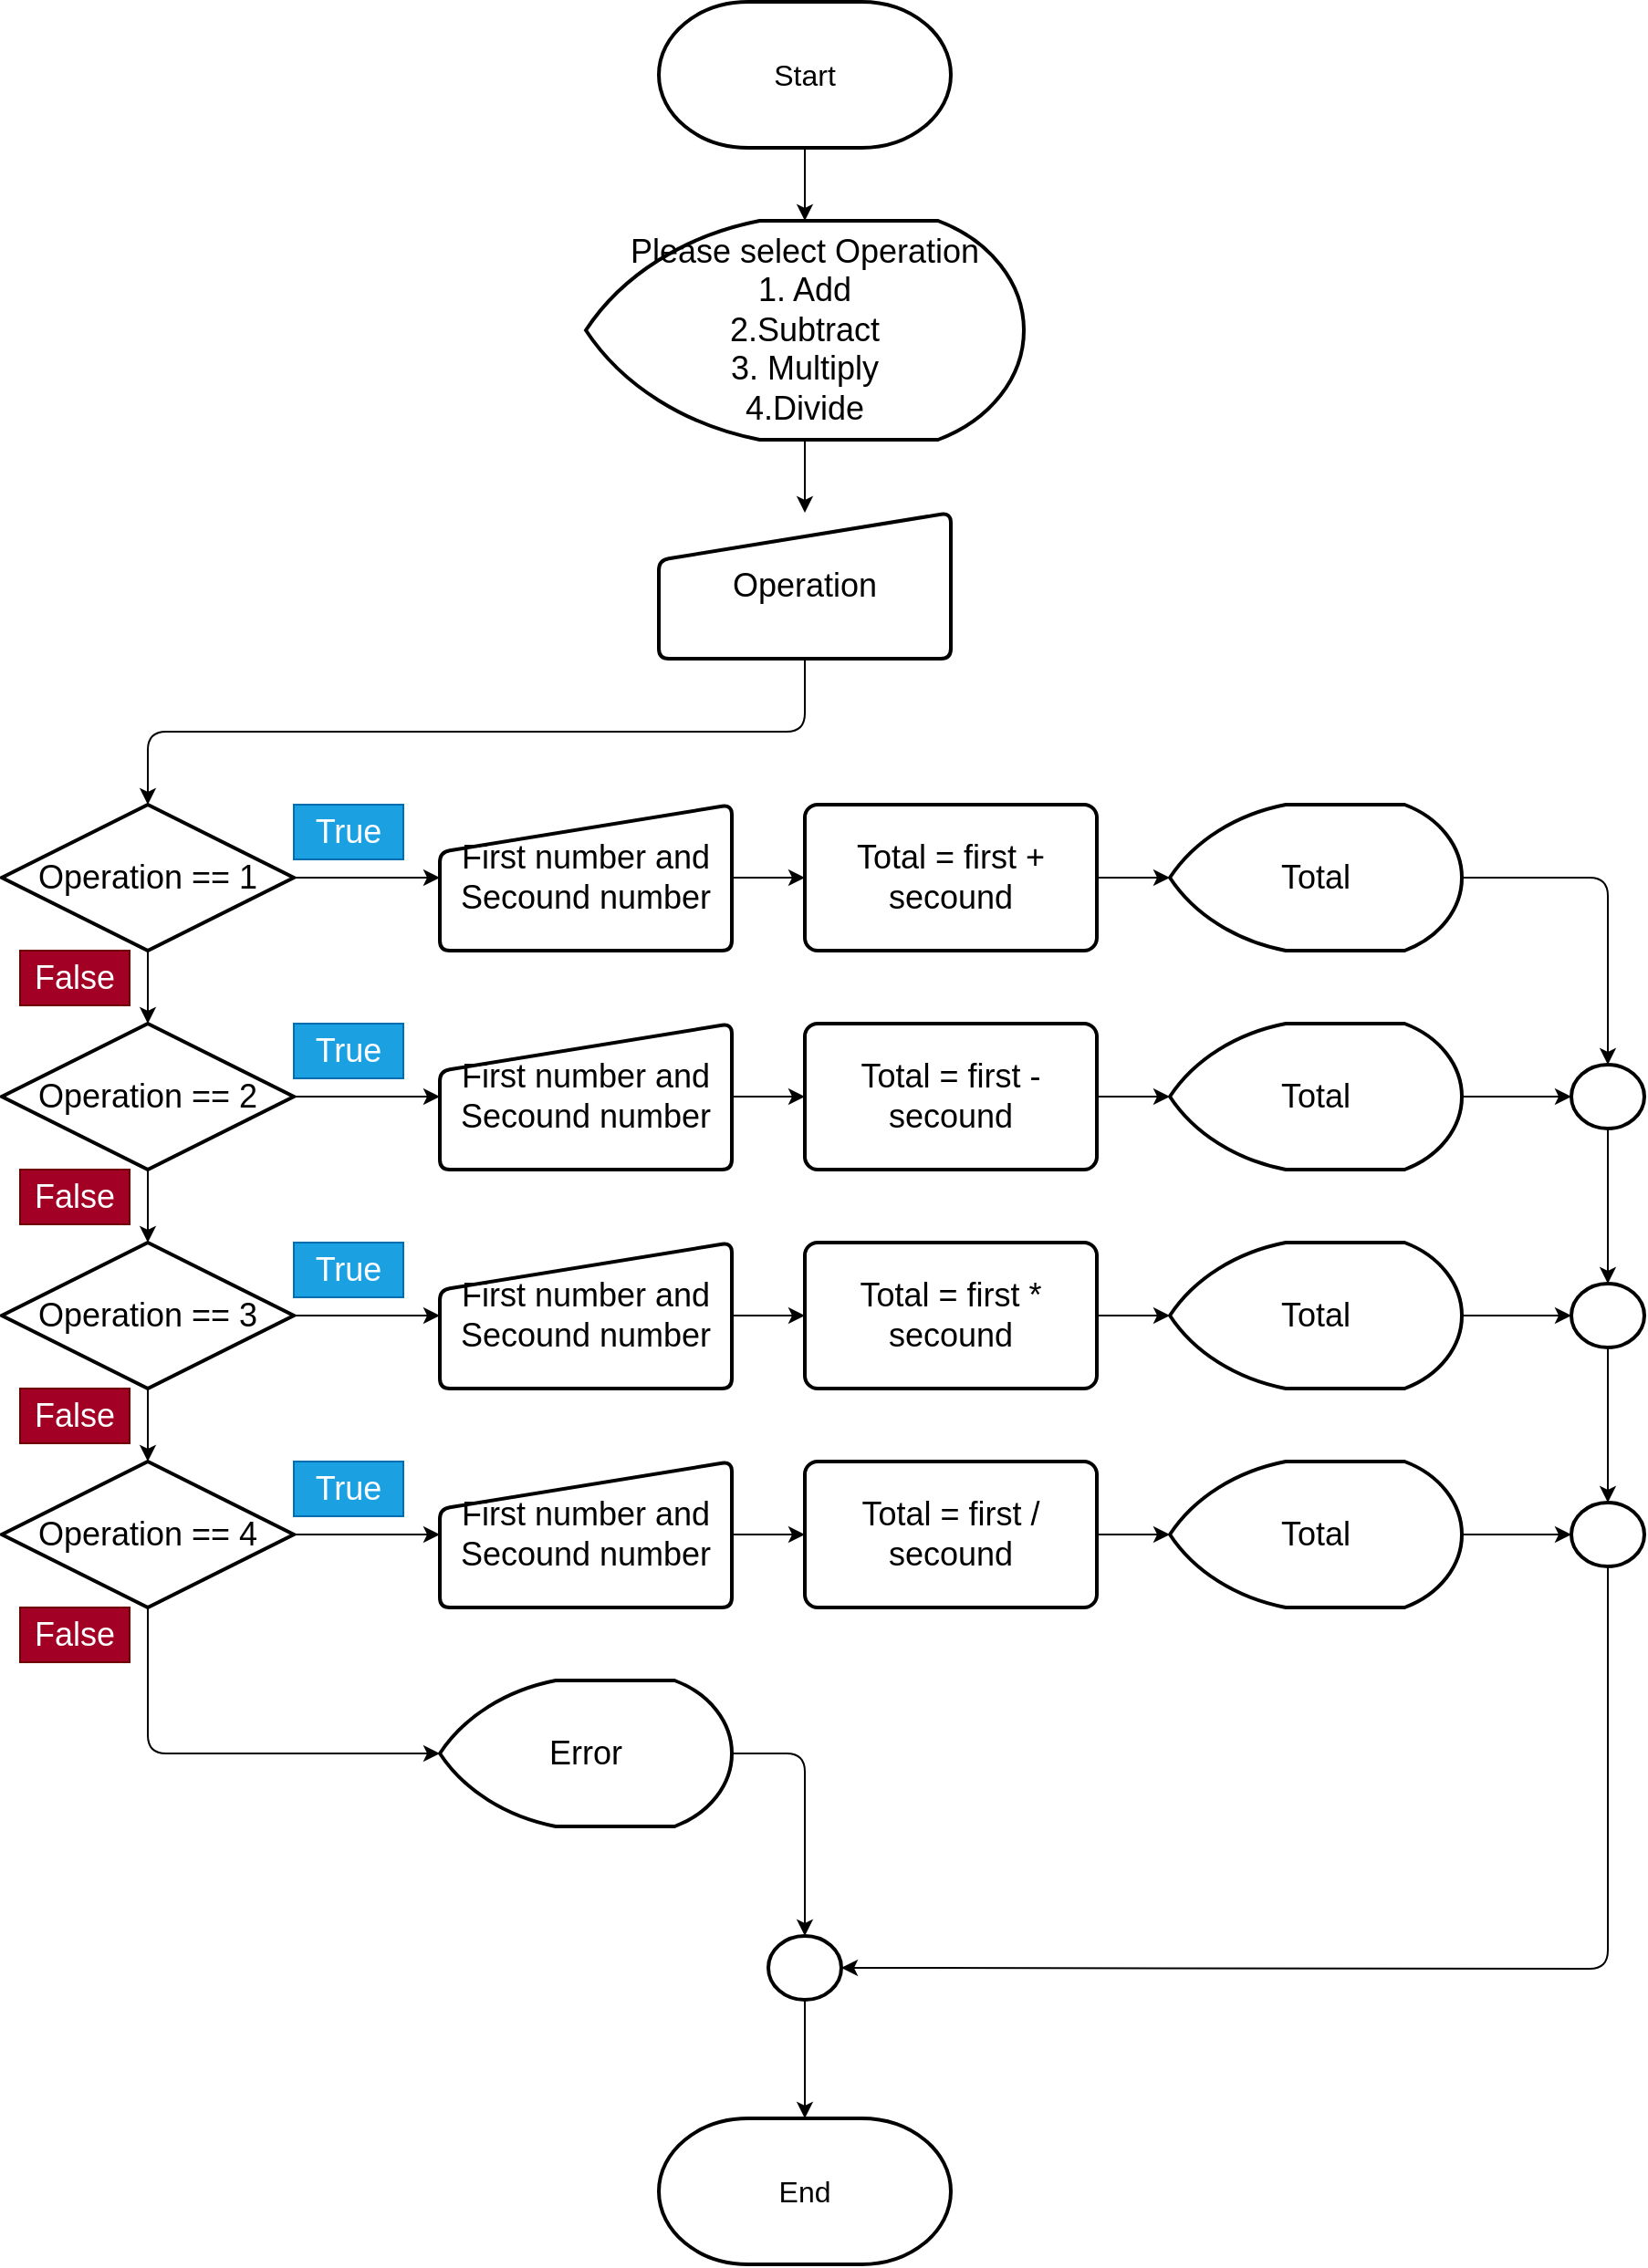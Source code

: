 <mxfile>
    <diagram id="yEuL5ZjGygRh-nhOLkNT" name="Page-1">
        <mxGraphModel dx="1666" dy="455" grid="1" gridSize="10" guides="1" tooltips="1" connect="1" arrows="1" fold="1" page="0" pageScale="1" pageWidth="850" pageHeight="1100" math="0" shadow="0">
            <root>
                <mxCell id="0"/>
                <mxCell id="1" parent="0"/>
                <mxCell id="5" value="" style="edgeStyle=none;html=1;fontSize=18;" edge="1" parent="1" source="2" target="4">
                    <mxGeometry relative="1" as="geometry"/>
                </mxCell>
                <mxCell id="2" value="&lt;font size=&quot;3&quot;&gt;Start&lt;/font&gt;" style="strokeWidth=2;html=1;shape=mxgraph.flowchart.terminator;whiteSpace=wrap;" vertex="1" parent="1">
                    <mxGeometry x="360" y="240" width="160" height="80" as="geometry"/>
                </mxCell>
                <mxCell id="3" value="&lt;font size=&quot;3&quot;&gt;End&lt;/font&gt;" style="strokeWidth=2;html=1;shape=mxgraph.flowchart.terminator;whiteSpace=wrap;" vertex="1" parent="1">
                    <mxGeometry x="360" y="1400" width="160" height="80" as="geometry"/>
                </mxCell>
                <mxCell id="7" value="" style="edgeStyle=none;html=1;fontSize=18;" edge="1" parent="1" source="4" target="6">
                    <mxGeometry relative="1" as="geometry"/>
                </mxCell>
                <mxCell id="4" value="Please select Operation&lt;br&gt;1. Add&lt;br&gt;2.Subtract&lt;br&gt;3. Multiply&lt;br&gt;4.Divide" style="strokeWidth=2;html=1;shape=mxgraph.flowchart.display;whiteSpace=wrap;fontSize=18;" vertex="1" parent="1">
                    <mxGeometry x="320" y="360" width="240" height="120" as="geometry"/>
                </mxCell>
                <mxCell id="67" style="edgeStyle=none;html=1;entryX=0.5;entryY=0;entryDx=0;entryDy=0;entryPerimeter=0;fontSize=18;" edge="1" parent="1" source="6" target="8">
                    <mxGeometry relative="1" as="geometry">
                        <Array as="points">
                            <mxPoint x="440" y="640"/>
                            <mxPoint x="80" y="640"/>
                        </Array>
                    </mxGeometry>
                </mxCell>
                <mxCell id="6" value="Operation" style="html=1;strokeWidth=2;shape=manualInput;whiteSpace=wrap;rounded=1;size=26;arcSize=11;fontSize=18;" vertex="1" parent="1">
                    <mxGeometry x="360" y="520" width="160" height="80" as="geometry"/>
                </mxCell>
                <mxCell id="16" value="" style="edgeStyle=none;html=1;fontSize=18;" edge="1" parent="1" source="8">
                    <mxGeometry relative="1" as="geometry">
                        <mxPoint x="240" y="720.0" as="targetPoint"/>
                    </mxGeometry>
                </mxCell>
                <mxCell id="20" value="" style="edgeStyle=none;html=1;fontSize=18;" edge="1" parent="1" source="8" target="19">
                    <mxGeometry relative="1" as="geometry"/>
                </mxCell>
                <mxCell id="8" value="Operation == 1" style="strokeWidth=2;html=1;shape=mxgraph.flowchart.decision;whiteSpace=wrap;fontSize=18;" vertex="1" parent="1">
                    <mxGeometry y="680" width="160" height="80" as="geometry"/>
                </mxCell>
                <mxCell id="18" value="" style="edgeStyle=none;html=1;fontSize=18;" edge="1" parent="1" source="10" target="17">
                    <mxGeometry relative="1" as="geometry"/>
                </mxCell>
                <mxCell id="10" value="Total = first + secound" style="rounded=1;whiteSpace=wrap;html=1;absoluteArcSize=1;arcSize=14;strokeWidth=2;fontSize=18;" vertex="1" parent="1">
                    <mxGeometry x="440" y="680" width="160" height="80" as="geometry"/>
                </mxCell>
                <mxCell id="38" style="edgeStyle=none;html=1;entryX=0.5;entryY=0;entryDx=0;entryDy=0;entryPerimeter=0;fontSize=18;" edge="1" parent="1" source="17" target="35">
                    <mxGeometry relative="1" as="geometry">
                        <Array as="points">
                            <mxPoint x="880" y="720"/>
                        </Array>
                    </mxGeometry>
                </mxCell>
                <mxCell id="17" value="Total" style="strokeWidth=2;html=1;shape=mxgraph.flowchart.display;whiteSpace=wrap;fontSize=18;" vertex="1" parent="1">
                    <mxGeometry x="640" y="680" width="160" height="80" as="geometry"/>
                </mxCell>
                <mxCell id="28" value="" style="edgeStyle=none;html=1;fontSize=18;" edge="1" parent="1" source="19">
                    <mxGeometry relative="1" as="geometry">
                        <mxPoint x="240" y="840.0" as="targetPoint"/>
                    </mxGeometry>
                </mxCell>
                <mxCell id="45" value="" style="edgeStyle=none;html=1;fontSize=18;" edge="1" parent="1" source="19" target="23">
                    <mxGeometry relative="1" as="geometry"/>
                </mxCell>
                <mxCell id="19" value="Operation == 2" style="strokeWidth=2;html=1;shape=mxgraph.flowchart.decision;whiteSpace=wrap;fontSize=18;" vertex="1" parent="1">
                    <mxGeometry y="800" width="160" height="80" as="geometry"/>
                </mxCell>
                <mxCell id="30" value="" style="edgeStyle=none;html=1;fontSize=18;" edge="1" parent="1" source="21" target="22">
                    <mxGeometry relative="1" as="geometry"/>
                </mxCell>
                <mxCell id="21" value="Total = first - secound" style="rounded=1;whiteSpace=wrap;html=1;absoluteArcSize=1;arcSize=14;strokeWidth=2;fontSize=18;" vertex="1" parent="1">
                    <mxGeometry x="440" y="800" width="160" height="80" as="geometry"/>
                </mxCell>
                <mxCell id="39" value="" style="edgeStyle=none;html=1;fontSize=18;" edge="1" parent="1" source="22" target="35">
                    <mxGeometry relative="1" as="geometry"/>
                </mxCell>
                <mxCell id="22" value="Total" style="strokeWidth=2;html=1;shape=mxgraph.flowchart.display;whiteSpace=wrap;fontSize=18;" vertex="1" parent="1">
                    <mxGeometry x="640" y="800" width="160" height="80" as="geometry"/>
                </mxCell>
                <mxCell id="29" value="" style="edgeStyle=none;html=1;fontSize=18;" edge="1" parent="1" source="23">
                    <mxGeometry relative="1" as="geometry">
                        <mxPoint x="240" y="960.0" as="targetPoint"/>
                    </mxGeometry>
                </mxCell>
                <mxCell id="53" value="" style="edgeStyle=none;html=1;fontSize=18;" edge="1" parent="1" source="23" target="52">
                    <mxGeometry relative="1" as="geometry"/>
                </mxCell>
                <mxCell id="23" value="Operation == 3" style="strokeWidth=2;html=1;shape=mxgraph.flowchart.decision;whiteSpace=wrap;fontSize=18;" vertex="1" parent="1">
                    <mxGeometry y="920" width="160" height="80" as="geometry"/>
                </mxCell>
                <mxCell id="31" value="" style="edgeStyle=none;html=1;fontSize=18;" edge="1" parent="1" source="24" target="26">
                    <mxGeometry relative="1" as="geometry"/>
                </mxCell>
                <mxCell id="24" value="Total = first * secound" style="rounded=1;whiteSpace=wrap;html=1;absoluteArcSize=1;arcSize=14;strokeWidth=2;fontSize=18;" vertex="1" parent="1">
                    <mxGeometry x="440" y="920" width="160" height="80" as="geometry"/>
                </mxCell>
                <mxCell id="32" value="" style="edgeStyle=none;html=1;fontSize=18;" edge="1" parent="1" source="25" target="27">
                    <mxGeometry relative="1" as="geometry"/>
                </mxCell>
                <mxCell id="25" value="Total = first / secound" style="rounded=1;whiteSpace=wrap;html=1;absoluteArcSize=1;arcSize=14;strokeWidth=2;fontSize=18;" vertex="1" parent="1">
                    <mxGeometry x="440" y="1040" width="160" height="80" as="geometry"/>
                </mxCell>
                <mxCell id="41" value="" style="edgeStyle=none;html=1;fontSize=18;" edge="1" parent="1" source="26" target="36">
                    <mxGeometry relative="1" as="geometry"/>
                </mxCell>
                <mxCell id="26" value="Total" style="strokeWidth=2;html=1;shape=mxgraph.flowchart.display;whiteSpace=wrap;fontSize=18;" vertex="1" parent="1">
                    <mxGeometry x="640" y="920" width="160" height="80" as="geometry"/>
                </mxCell>
                <mxCell id="42" value="" style="edgeStyle=none;html=1;fontSize=18;" edge="1" parent="1" source="27" target="37">
                    <mxGeometry relative="1" as="geometry"/>
                </mxCell>
                <mxCell id="27" value="Total" style="strokeWidth=2;html=1;shape=mxgraph.flowchart.display;whiteSpace=wrap;fontSize=18;" vertex="1" parent="1">
                    <mxGeometry x="640" y="1040" width="160" height="80" as="geometry"/>
                </mxCell>
                <mxCell id="40" value="" style="edgeStyle=none;html=1;fontSize=18;" edge="1" parent="1" source="35" target="36">
                    <mxGeometry relative="1" as="geometry"/>
                </mxCell>
                <mxCell id="35" value="" style="strokeWidth=2;html=1;shape=mxgraph.flowchart.start_2;whiteSpace=wrap;fontSize=18;" vertex="1" parent="1">
                    <mxGeometry x="860" y="822.5" width="40" height="35" as="geometry"/>
                </mxCell>
                <mxCell id="43" value="" style="edgeStyle=none;html=1;fontSize=18;" edge="1" parent="1" source="36" target="37">
                    <mxGeometry relative="1" as="geometry"/>
                </mxCell>
                <mxCell id="36" value="" style="strokeWidth=2;html=1;shape=mxgraph.flowchart.start_2;whiteSpace=wrap;fontSize=18;" vertex="1" parent="1">
                    <mxGeometry x="860" y="942.5" width="40" height="35" as="geometry"/>
                </mxCell>
                <mxCell id="61" style="edgeStyle=none;html=1;entryX=1;entryY=0.5;entryDx=0;entryDy=0;entryPerimeter=0;fontSize=18;" edge="1" parent="1" source="37" target="59">
                    <mxGeometry relative="1" as="geometry">
                        <Array as="points">
                            <mxPoint x="880" y="1318"/>
                        </Array>
                    </mxGeometry>
                </mxCell>
                <mxCell id="37" value="" style="strokeWidth=2;html=1;shape=mxgraph.flowchart.start_2;whiteSpace=wrap;fontSize=18;" vertex="1" parent="1">
                    <mxGeometry x="860" y="1062.5" width="40" height="35" as="geometry"/>
                </mxCell>
                <mxCell id="46" value="True" style="text;html=1;strokeColor=#006EAF;fillColor=#1ba1e2;align=center;verticalAlign=middle;whiteSpace=wrap;rounded=0;fontSize=18;fontColor=#ffffff;" vertex="1" parent="1">
                    <mxGeometry x="160" y="680" width="60" height="30" as="geometry"/>
                </mxCell>
                <mxCell id="47" value="True" style="text;html=1;strokeColor=#006EAF;fillColor=#1ba1e2;align=center;verticalAlign=middle;whiteSpace=wrap;rounded=0;fontSize=18;fontColor=#ffffff;" vertex="1" parent="1">
                    <mxGeometry x="160" y="800" width="60" height="30" as="geometry"/>
                </mxCell>
                <mxCell id="48" value="True" style="text;html=1;strokeColor=#006EAF;fillColor=#1ba1e2;align=center;verticalAlign=middle;whiteSpace=wrap;rounded=0;fontSize=18;fontColor=#ffffff;" vertex="1" parent="1">
                    <mxGeometry x="160" y="920" width="60" height="30" as="geometry"/>
                </mxCell>
                <mxCell id="49" value="False" style="text;html=1;strokeColor=#6F0000;fillColor=#a20025;align=center;verticalAlign=middle;whiteSpace=wrap;rounded=0;fontSize=18;fontColor=#ffffff;" vertex="1" parent="1">
                    <mxGeometry x="10" y="760" width="60" height="30" as="geometry"/>
                </mxCell>
                <mxCell id="50" value="False" style="text;html=1;strokeColor=#6F0000;fillColor=#a20025;align=center;verticalAlign=middle;whiteSpace=wrap;rounded=0;fontSize=18;fontColor=#ffffff;" vertex="1" parent="1">
                    <mxGeometry x="10" y="880" width="60" height="30" as="geometry"/>
                </mxCell>
                <mxCell id="51" value="False" style="text;html=1;strokeColor=#6F0000;fillColor=#a20025;align=center;verticalAlign=middle;whiteSpace=wrap;rounded=0;fontSize=18;fontColor=#ffffff;" vertex="1" parent="1">
                    <mxGeometry x="10" y="1000" width="60" height="30" as="geometry"/>
                </mxCell>
                <mxCell id="54" value="" style="edgeStyle=none;html=1;fontSize=18;" edge="1" parent="1" source="52">
                    <mxGeometry relative="1" as="geometry">
                        <mxPoint x="240" y="1080.0" as="targetPoint"/>
                    </mxGeometry>
                </mxCell>
                <mxCell id="56" style="edgeStyle=none;html=1;entryX=0;entryY=0.5;entryDx=0;entryDy=0;entryPerimeter=0;fontSize=18;" edge="1" parent="1" source="52">
                    <mxGeometry relative="1" as="geometry">
                        <mxPoint x="240" y="1200" as="targetPoint"/>
                        <Array as="points">
                            <mxPoint x="80" y="1200"/>
                        </Array>
                    </mxGeometry>
                </mxCell>
                <mxCell id="52" value="Operation == 4" style="strokeWidth=2;html=1;shape=mxgraph.flowchart.decision;whiteSpace=wrap;fontSize=18;" vertex="1" parent="1">
                    <mxGeometry y="1040" width="160" height="80" as="geometry"/>
                </mxCell>
                <mxCell id="60" value="" style="edgeStyle=none;html=1;fontSize=18;" edge="1" parent="1" source="55" target="59">
                    <mxGeometry relative="1" as="geometry">
                        <Array as="points">
                            <mxPoint x="440" y="1200"/>
                        </Array>
                    </mxGeometry>
                </mxCell>
                <mxCell id="55" value="Error" style="strokeWidth=2;html=1;shape=mxgraph.flowchart.display;whiteSpace=wrap;fontSize=18;" vertex="1" parent="1">
                    <mxGeometry x="240" y="1160" width="160" height="80" as="geometry"/>
                </mxCell>
                <mxCell id="57" value="False" style="text;html=1;strokeColor=#6F0000;fillColor=#a20025;align=center;verticalAlign=middle;whiteSpace=wrap;rounded=0;fontSize=18;fontColor=#ffffff;" vertex="1" parent="1">
                    <mxGeometry x="10" y="1120" width="60" height="30" as="geometry"/>
                </mxCell>
                <mxCell id="58" value="True" style="text;html=1;strokeColor=#006EAF;fillColor=#1ba1e2;align=center;verticalAlign=middle;whiteSpace=wrap;rounded=0;fontSize=18;fontColor=#ffffff;" vertex="1" parent="1">
                    <mxGeometry x="160" y="1040" width="60" height="30" as="geometry"/>
                </mxCell>
                <mxCell id="62" value="" style="edgeStyle=none;html=1;fontSize=18;" edge="1" parent="1" source="59" target="3">
                    <mxGeometry relative="1" as="geometry"/>
                </mxCell>
                <mxCell id="59" value="" style="strokeWidth=2;html=1;shape=mxgraph.flowchart.start_2;whiteSpace=wrap;fontSize=18;" vertex="1" parent="1">
                    <mxGeometry x="420" y="1300" width="40" height="35" as="geometry"/>
                </mxCell>
                <mxCell id="68" value="" style="edgeStyle=none;html=1;fontSize=18;" edge="1" parent="1" source="63" target="10">
                    <mxGeometry relative="1" as="geometry"/>
                </mxCell>
                <mxCell id="63" value="First number and Secound number" style="html=1;strokeWidth=2;shape=manualInput;whiteSpace=wrap;rounded=1;size=26;arcSize=11;fontSize=18;" vertex="1" parent="1">
                    <mxGeometry x="240" y="680" width="160" height="80" as="geometry"/>
                </mxCell>
                <mxCell id="69" value="" style="edgeStyle=none;html=1;fontSize=18;" edge="1" parent="1" source="64" target="21">
                    <mxGeometry relative="1" as="geometry"/>
                </mxCell>
                <mxCell id="64" value="First number and Secound number" style="html=1;strokeWidth=2;shape=manualInput;whiteSpace=wrap;rounded=1;size=26;arcSize=11;fontSize=18;" vertex="1" parent="1">
                    <mxGeometry x="240" y="800" width="160" height="80" as="geometry"/>
                </mxCell>
                <mxCell id="70" value="" style="edgeStyle=none;html=1;fontSize=18;" edge="1" parent="1" source="65" target="24">
                    <mxGeometry relative="1" as="geometry"/>
                </mxCell>
                <mxCell id="65" value="First number and Secound number" style="html=1;strokeWidth=2;shape=manualInput;whiteSpace=wrap;rounded=1;size=26;arcSize=11;fontSize=18;" vertex="1" parent="1">
                    <mxGeometry x="240" y="920" width="160" height="80" as="geometry"/>
                </mxCell>
                <mxCell id="71" value="" style="edgeStyle=none;html=1;fontSize=18;" edge="1" parent="1" source="66" target="25">
                    <mxGeometry relative="1" as="geometry"/>
                </mxCell>
                <mxCell id="66" value="First number and Secound number" style="html=1;strokeWidth=2;shape=manualInput;whiteSpace=wrap;rounded=1;size=26;arcSize=11;fontSize=18;" vertex="1" parent="1">
                    <mxGeometry x="240" y="1040" width="160" height="80" as="geometry"/>
                </mxCell>
            </root>
        </mxGraphModel>
    </diagram>
</mxfile>